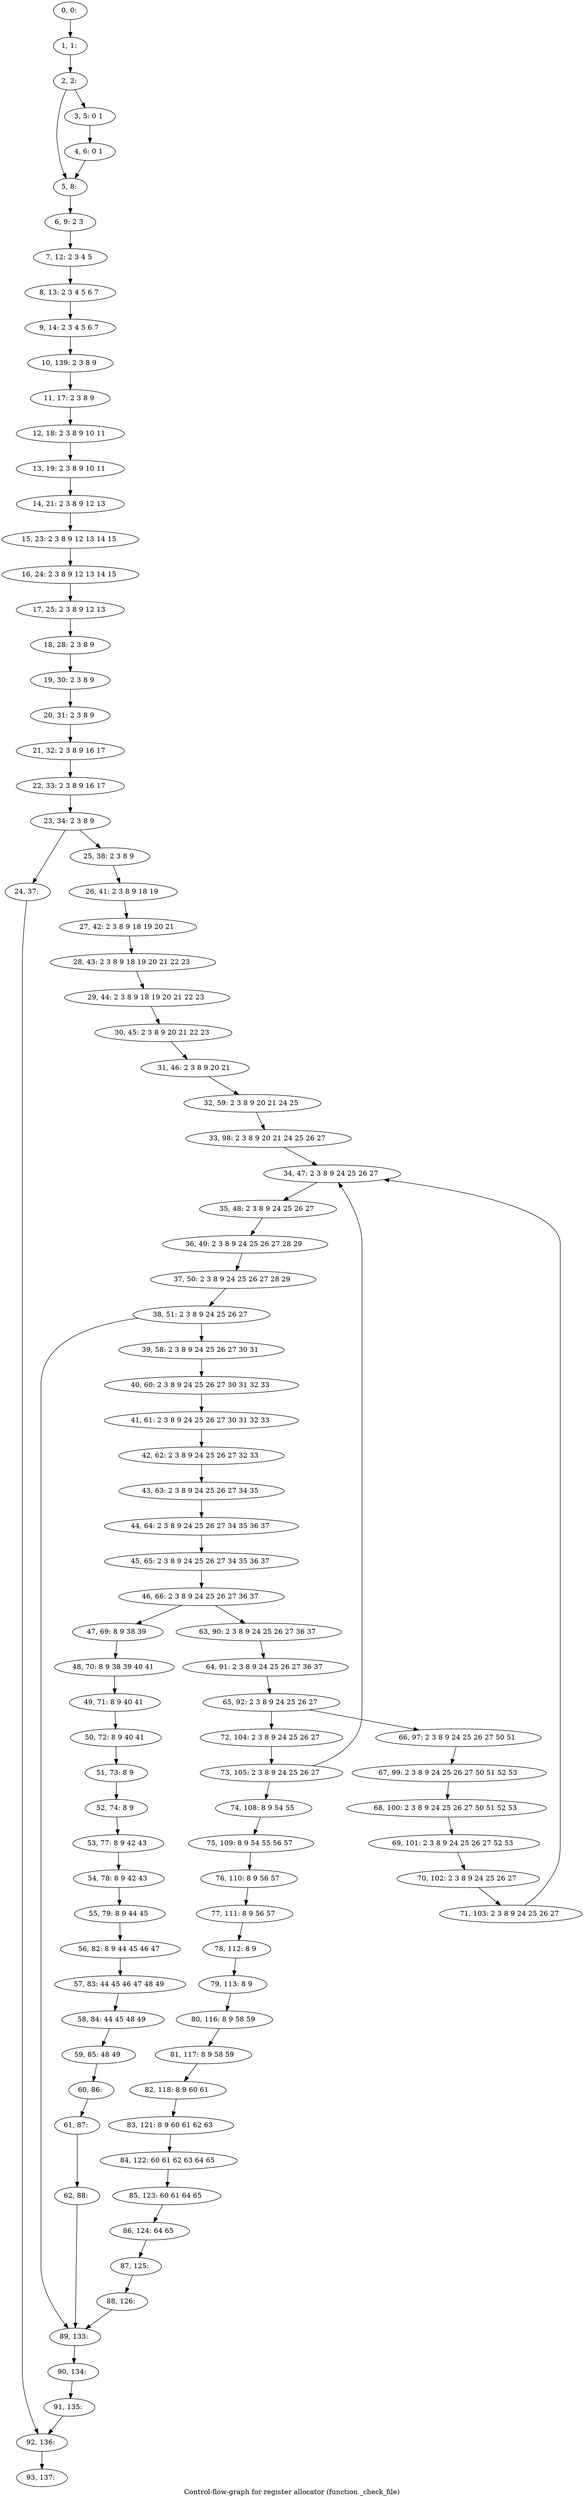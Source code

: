 digraph G {
graph [label="Control-flow-graph for register allocator (function _check_file)"]
0[label="0, 0: "];
1[label="1, 1: "];
2[label="2, 2: "];
3[label="3, 5: 0 1 "];
4[label="4, 6: 0 1 "];
5[label="5, 8: "];
6[label="6, 9: 2 3 "];
7[label="7, 12: 2 3 4 5 "];
8[label="8, 13: 2 3 4 5 6 7 "];
9[label="9, 14: 2 3 4 5 6 7 "];
10[label="10, 139: 2 3 8 9 "];
11[label="11, 17: 2 3 8 9 "];
12[label="12, 18: 2 3 8 9 10 11 "];
13[label="13, 19: 2 3 8 9 10 11 "];
14[label="14, 21: 2 3 8 9 12 13 "];
15[label="15, 23: 2 3 8 9 12 13 14 15 "];
16[label="16, 24: 2 3 8 9 12 13 14 15 "];
17[label="17, 25: 2 3 8 9 12 13 "];
18[label="18, 28: 2 3 8 9 "];
19[label="19, 30: 2 3 8 9 "];
20[label="20, 31: 2 3 8 9 "];
21[label="21, 32: 2 3 8 9 16 17 "];
22[label="22, 33: 2 3 8 9 16 17 "];
23[label="23, 34: 2 3 8 9 "];
24[label="24, 37: "];
25[label="25, 38: 2 3 8 9 "];
26[label="26, 41: 2 3 8 9 18 19 "];
27[label="27, 42: 2 3 8 9 18 19 20 21 "];
28[label="28, 43: 2 3 8 9 18 19 20 21 22 23 "];
29[label="29, 44: 2 3 8 9 18 19 20 21 22 23 "];
30[label="30, 45: 2 3 8 9 20 21 22 23 "];
31[label="31, 46: 2 3 8 9 20 21 "];
32[label="32, 59: 2 3 8 9 20 21 24 25 "];
33[label="33, 98: 2 3 8 9 20 21 24 25 26 27 "];
34[label="34, 47: 2 3 8 9 24 25 26 27 "];
35[label="35, 48: 2 3 8 9 24 25 26 27 "];
36[label="36, 49: 2 3 8 9 24 25 26 27 28 29 "];
37[label="37, 50: 2 3 8 9 24 25 26 27 28 29 "];
38[label="38, 51: 2 3 8 9 24 25 26 27 "];
39[label="39, 58: 2 3 8 9 24 25 26 27 30 31 "];
40[label="40, 60: 2 3 8 9 24 25 26 27 30 31 32 33 "];
41[label="41, 61: 2 3 8 9 24 25 26 27 30 31 32 33 "];
42[label="42, 62: 2 3 8 9 24 25 26 27 32 33 "];
43[label="43, 63: 2 3 8 9 24 25 26 27 34 35 "];
44[label="44, 64: 2 3 8 9 24 25 26 27 34 35 36 37 "];
45[label="45, 65: 2 3 8 9 24 25 26 27 34 35 36 37 "];
46[label="46, 66: 2 3 8 9 24 25 26 27 36 37 "];
47[label="47, 69: 8 9 38 39 "];
48[label="48, 70: 8 9 38 39 40 41 "];
49[label="49, 71: 8 9 40 41 "];
50[label="50, 72: 8 9 40 41 "];
51[label="51, 73: 8 9 "];
52[label="52, 74: 8 9 "];
53[label="53, 77: 8 9 42 43 "];
54[label="54, 78: 8 9 42 43 "];
55[label="55, 79: 8 9 44 45 "];
56[label="56, 82: 8 9 44 45 46 47 "];
57[label="57, 83: 44 45 46 47 48 49 "];
58[label="58, 84: 44 45 48 49 "];
59[label="59, 85: 48 49 "];
60[label="60, 86: "];
61[label="61, 87: "];
62[label="62, 88: "];
63[label="63, 90: 2 3 8 9 24 25 26 27 36 37 "];
64[label="64, 91: 2 3 8 9 24 25 26 27 36 37 "];
65[label="65, 92: 2 3 8 9 24 25 26 27 "];
66[label="66, 97: 2 3 8 9 24 25 26 27 50 51 "];
67[label="67, 99: 2 3 8 9 24 25 26 27 50 51 52 53 "];
68[label="68, 100: 2 3 8 9 24 25 26 27 50 51 52 53 "];
69[label="69, 101: 2 3 8 9 24 25 26 27 52 53 "];
70[label="70, 102: 2 3 8 9 24 25 26 27 "];
71[label="71, 103: 2 3 8 9 24 25 26 27 "];
72[label="72, 104: 2 3 8 9 24 25 26 27 "];
73[label="73, 105: 2 3 8 9 24 25 26 27 "];
74[label="74, 108: 8 9 54 55 "];
75[label="75, 109: 8 9 54 55 56 57 "];
76[label="76, 110: 8 9 56 57 "];
77[label="77, 111: 8 9 56 57 "];
78[label="78, 112: 8 9 "];
79[label="79, 113: 8 9 "];
80[label="80, 116: 8 9 58 59 "];
81[label="81, 117: 8 9 58 59 "];
82[label="82, 118: 8 9 60 61 "];
83[label="83, 121: 8 9 60 61 62 63 "];
84[label="84, 122: 60 61 62 63 64 65 "];
85[label="85, 123: 60 61 64 65 "];
86[label="86, 124: 64 65 "];
87[label="87, 125: "];
88[label="88, 126: "];
89[label="89, 133: "];
90[label="90, 134: "];
91[label="91, 135: "];
92[label="92, 136: "];
93[label="93, 137: "];
0->1 ;
1->2 ;
2->3 ;
2->5 ;
3->4 ;
4->5 ;
5->6 ;
6->7 ;
7->8 ;
8->9 ;
9->10 ;
10->11 ;
11->12 ;
12->13 ;
13->14 ;
14->15 ;
15->16 ;
16->17 ;
17->18 ;
18->19 ;
19->20 ;
20->21 ;
21->22 ;
22->23 ;
23->24 ;
23->25 ;
24->92 ;
25->26 ;
26->27 ;
27->28 ;
28->29 ;
29->30 ;
30->31 ;
31->32 ;
32->33 ;
33->34 ;
34->35 ;
35->36 ;
36->37 ;
37->38 ;
38->39 ;
38->89 ;
39->40 ;
40->41 ;
41->42 ;
42->43 ;
43->44 ;
44->45 ;
45->46 ;
46->47 ;
46->63 ;
47->48 ;
48->49 ;
49->50 ;
50->51 ;
51->52 ;
52->53 ;
53->54 ;
54->55 ;
55->56 ;
56->57 ;
57->58 ;
58->59 ;
59->60 ;
60->61 ;
61->62 ;
62->89 ;
63->64 ;
64->65 ;
65->66 ;
65->72 ;
66->67 ;
67->68 ;
68->69 ;
69->70 ;
70->71 ;
71->34 ;
72->73 ;
73->74 ;
73->34 ;
74->75 ;
75->76 ;
76->77 ;
77->78 ;
78->79 ;
79->80 ;
80->81 ;
81->82 ;
82->83 ;
83->84 ;
84->85 ;
85->86 ;
86->87 ;
87->88 ;
88->89 ;
89->90 ;
90->91 ;
91->92 ;
92->93 ;
}
